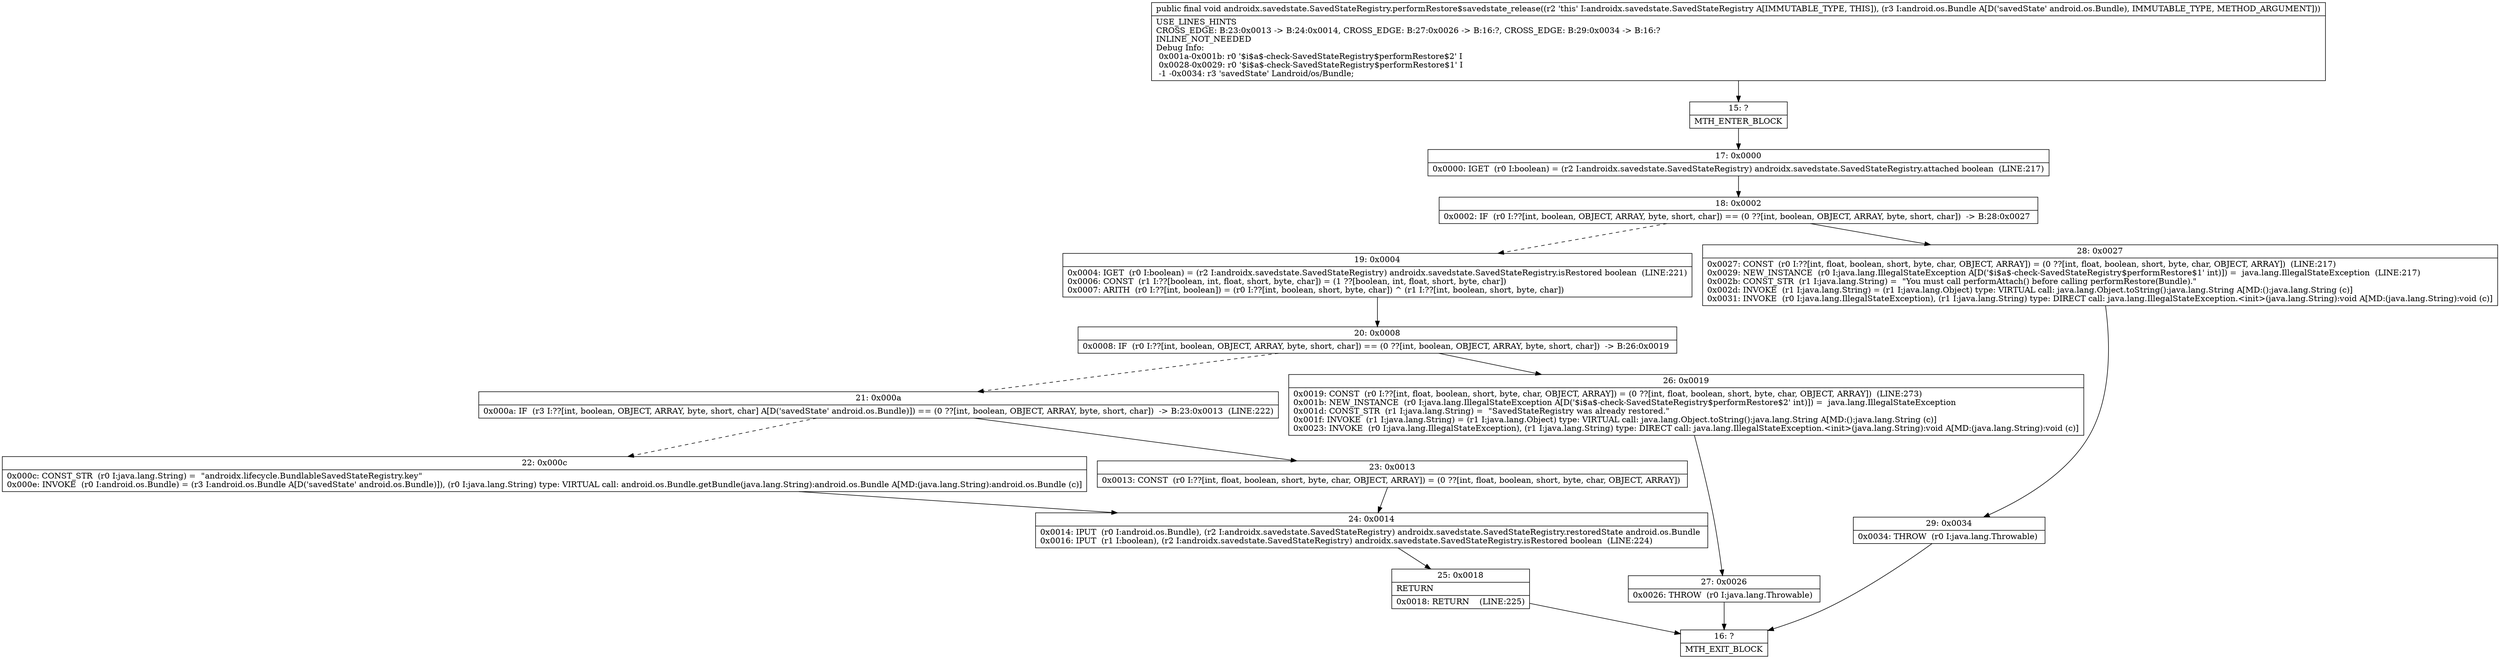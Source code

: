 digraph "CFG forandroidx.savedstate.SavedStateRegistry.performRestore$savedstate_release(Landroid\/os\/Bundle;)V" {
Node_15 [shape=record,label="{15\:\ ?|MTH_ENTER_BLOCK\l}"];
Node_17 [shape=record,label="{17\:\ 0x0000|0x0000: IGET  (r0 I:boolean) = (r2 I:androidx.savedstate.SavedStateRegistry) androidx.savedstate.SavedStateRegistry.attached boolean  (LINE:217)\l}"];
Node_18 [shape=record,label="{18\:\ 0x0002|0x0002: IF  (r0 I:??[int, boolean, OBJECT, ARRAY, byte, short, char]) == (0 ??[int, boolean, OBJECT, ARRAY, byte, short, char])  \-\> B:28:0x0027 \l}"];
Node_19 [shape=record,label="{19\:\ 0x0004|0x0004: IGET  (r0 I:boolean) = (r2 I:androidx.savedstate.SavedStateRegistry) androidx.savedstate.SavedStateRegistry.isRestored boolean  (LINE:221)\l0x0006: CONST  (r1 I:??[boolean, int, float, short, byte, char]) = (1 ??[boolean, int, float, short, byte, char]) \l0x0007: ARITH  (r0 I:??[int, boolean]) = (r0 I:??[int, boolean, short, byte, char]) ^ (r1 I:??[int, boolean, short, byte, char]) \l}"];
Node_20 [shape=record,label="{20\:\ 0x0008|0x0008: IF  (r0 I:??[int, boolean, OBJECT, ARRAY, byte, short, char]) == (0 ??[int, boolean, OBJECT, ARRAY, byte, short, char])  \-\> B:26:0x0019 \l}"];
Node_21 [shape=record,label="{21\:\ 0x000a|0x000a: IF  (r3 I:??[int, boolean, OBJECT, ARRAY, byte, short, char] A[D('savedState' android.os.Bundle)]) == (0 ??[int, boolean, OBJECT, ARRAY, byte, short, char])  \-\> B:23:0x0013  (LINE:222)\l}"];
Node_22 [shape=record,label="{22\:\ 0x000c|0x000c: CONST_STR  (r0 I:java.lang.String) =  \"androidx.lifecycle.BundlableSavedStateRegistry.key\" \l0x000e: INVOKE  (r0 I:android.os.Bundle) = (r3 I:android.os.Bundle A[D('savedState' android.os.Bundle)]), (r0 I:java.lang.String) type: VIRTUAL call: android.os.Bundle.getBundle(java.lang.String):android.os.Bundle A[MD:(java.lang.String):android.os.Bundle (c)]\l}"];
Node_24 [shape=record,label="{24\:\ 0x0014|0x0014: IPUT  (r0 I:android.os.Bundle), (r2 I:androidx.savedstate.SavedStateRegistry) androidx.savedstate.SavedStateRegistry.restoredState android.os.Bundle \l0x0016: IPUT  (r1 I:boolean), (r2 I:androidx.savedstate.SavedStateRegistry) androidx.savedstate.SavedStateRegistry.isRestored boolean  (LINE:224)\l}"];
Node_25 [shape=record,label="{25\:\ 0x0018|RETURN\l|0x0018: RETURN    (LINE:225)\l}"];
Node_16 [shape=record,label="{16\:\ ?|MTH_EXIT_BLOCK\l}"];
Node_23 [shape=record,label="{23\:\ 0x0013|0x0013: CONST  (r0 I:??[int, float, boolean, short, byte, char, OBJECT, ARRAY]) = (0 ??[int, float, boolean, short, byte, char, OBJECT, ARRAY]) \l}"];
Node_26 [shape=record,label="{26\:\ 0x0019|0x0019: CONST  (r0 I:??[int, float, boolean, short, byte, char, OBJECT, ARRAY]) = (0 ??[int, float, boolean, short, byte, char, OBJECT, ARRAY])  (LINE:273)\l0x001b: NEW_INSTANCE  (r0 I:java.lang.IllegalStateException A[D('$i$a$\-check\-SavedStateRegistry$performRestore$2' int)]) =  java.lang.IllegalStateException \l0x001d: CONST_STR  (r1 I:java.lang.String) =  \"SavedStateRegistry was already restored.\" \l0x001f: INVOKE  (r1 I:java.lang.String) = (r1 I:java.lang.Object) type: VIRTUAL call: java.lang.Object.toString():java.lang.String A[MD:():java.lang.String (c)]\l0x0023: INVOKE  (r0 I:java.lang.IllegalStateException), (r1 I:java.lang.String) type: DIRECT call: java.lang.IllegalStateException.\<init\>(java.lang.String):void A[MD:(java.lang.String):void (c)]\l}"];
Node_27 [shape=record,label="{27\:\ 0x0026|0x0026: THROW  (r0 I:java.lang.Throwable) \l}"];
Node_28 [shape=record,label="{28\:\ 0x0027|0x0027: CONST  (r0 I:??[int, float, boolean, short, byte, char, OBJECT, ARRAY]) = (0 ??[int, float, boolean, short, byte, char, OBJECT, ARRAY])  (LINE:217)\l0x0029: NEW_INSTANCE  (r0 I:java.lang.IllegalStateException A[D('$i$a$\-check\-SavedStateRegistry$performRestore$1' int)]) =  java.lang.IllegalStateException  (LINE:217)\l0x002b: CONST_STR  (r1 I:java.lang.String) =  \"You must call performAttach() before calling performRestore(Bundle).\" \l0x002d: INVOKE  (r1 I:java.lang.String) = (r1 I:java.lang.Object) type: VIRTUAL call: java.lang.Object.toString():java.lang.String A[MD:():java.lang.String (c)]\l0x0031: INVOKE  (r0 I:java.lang.IllegalStateException), (r1 I:java.lang.String) type: DIRECT call: java.lang.IllegalStateException.\<init\>(java.lang.String):void A[MD:(java.lang.String):void (c)]\l}"];
Node_29 [shape=record,label="{29\:\ 0x0034|0x0034: THROW  (r0 I:java.lang.Throwable) \l}"];
MethodNode[shape=record,label="{public final void androidx.savedstate.SavedStateRegistry.performRestore$savedstate_release((r2 'this' I:androidx.savedstate.SavedStateRegistry A[IMMUTABLE_TYPE, THIS]), (r3 I:android.os.Bundle A[D('savedState' android.os.Bundle), IMMUTABLE_TYPE, METHOD_ARGUMENT]))  | USE_LINES_HINTS\lCROSS_EDGE: B:23:0x0013 \-\> B:24:0x0014, CROSS_EDGE: B:27:0x0026 \-\> B:16:?, CROSS_EDGE: B:29:0x0034 \-\> B:16:?\lINLINE_NOT_NEEDED\lDebug Info:\l  0x001a\-0x001b: r0 '$i$a$\-check\-SavedStateRegistry$performRestore$2' I\l  0x0028\-0x0029: r0 '$i$a$\-check\-SavedStateRegistry$performRestore$1' I\l  \-1 \-0x0034: r3 'savedState' Landroid\/os\/Bundle;\l}"];
MethodNode -> Node_15;Node_15 -> Node_17;
Node_17 -> Node_18;
Node_18 -> Node_19[style=dashed];
Node_18 -> Node_28;
Node_19 -> Node_20;
Node_20 -> Node_21[style=dashed];
Node_20 -> Node_26;
Node_21 -> Node_22[style=dashed];
Node_21 -> Node_23;
Node_22 -> Node_24;
Node_24 -> Node_25;
Node_25 -> Node_16;
Node_23 -> Node_24;
Node_26 -> Node_27;
Node_27 -> Node_16;
Node_28 -> Node_29;
Node_29 -> Node_16;
}

